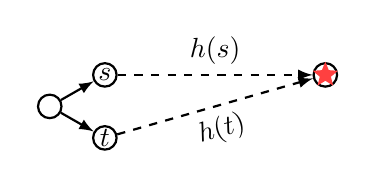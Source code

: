 \usetikzlibrary{arrows}
\begin{tikzpicture}
\tikzset{state/.style={circle, thick, fill=white, inner sep=3pt, draw=black}}
\tikzset{goal/.style={inner sep=0.15em, fill=red!75, star, star points=5, star point ratio=2.25}}
\tikzset{transition/.style={thick, -latex}}
\tikzset{heur/.style={thick, dashed, -latex}}
\newcommand{\locone}{0, 0.4}
\newcommand{\locT}{0.7, 0}
\newcommand{\locS}{0.7, 0.8}
\newcommand{\locgoal}{3.5, 0.8}

\node [state] (1) at (\locone) {};
\node [state] (T) at (\locT) {};
\node [state] (S) at (\locS) {};
\node [state] (goal) at (\locgoal) {};
\node [goal] at (\locgoal) {};
\draw [transition] (1) to (T);
\draw [transition] (1) to (S);

\draw [heur] (T) -- (goal) node [midway, sloped, below] {$h(t)$};
\draw [heur] (S) -- (goal) node [midway, sloped, above] {$h(s)$};
\draw (\locS) node {$s$};
\draw (\locT) node {$t$};

\end{tikzpicture}